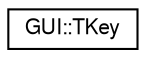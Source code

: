 digraph "Representación gráfica de la clase"
{
  edge [fontname="FreeSans",fontsize="10",labelfontname="FreeSans",labelfontsize="10"];
  node [fontname="FreeSans",fontsize="10",shape=record];
  rankdir="LR";
  Node1 [label="GUI::TKey",height=0.2,width=0.4,color="black", fillcolor="white", style="filled",URL="$struct_g_u_i_1_1_t_key.html",tooltip="Tipo copia para los códigos de las teclas del teclado. "];
}
